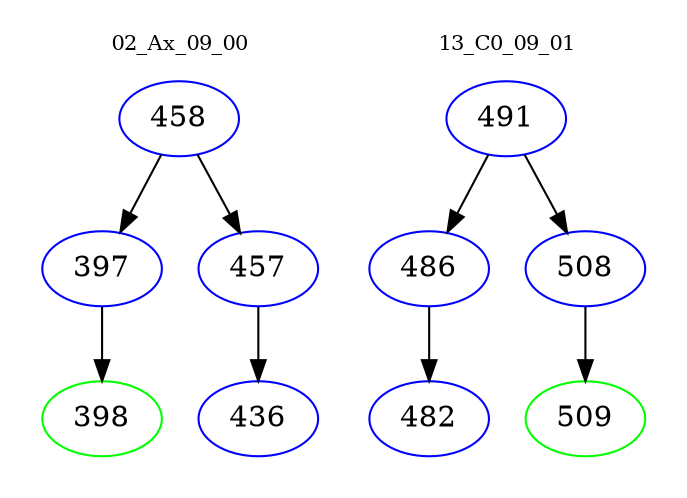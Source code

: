 digraph{
subgraph cluster_0 {
color = white
label = "02_Ax_09_00";
fontsize=10;
T0_458 [label="458", color="blue"]
T0_458 -> T0_397 [color="black"]
T0_397 [label="397", color="blue"]
T0_397 -> T0_398 [color="black"]
T0_398 [label="398", color="green"]
T0_458 -> T0_457 [color="black"]
T0_457 [label="457", color="blue"]
T0_457 -> T0_436 [color="black"]
T0_436 [label="436", color="blue"]
}
subgraph cluster_1 {
color = white
label = "13_C0_09_01";
fontsize=10;
T1_491 [label="491", color="blue"]
T1_491 -> T1_486 [color="black"]
T1_486 [label="486", color="blue"]
T1_486 -> T1_482 [color="black"]
T1_482 [label="482", color="blue"]
T1_491 -> T1_508 [color="black"]
T1_508 [label="508", color="blue"]
T1_508 -> T1_509 [color="black"]
T1_509 [label="509", color="green"]
}
}

